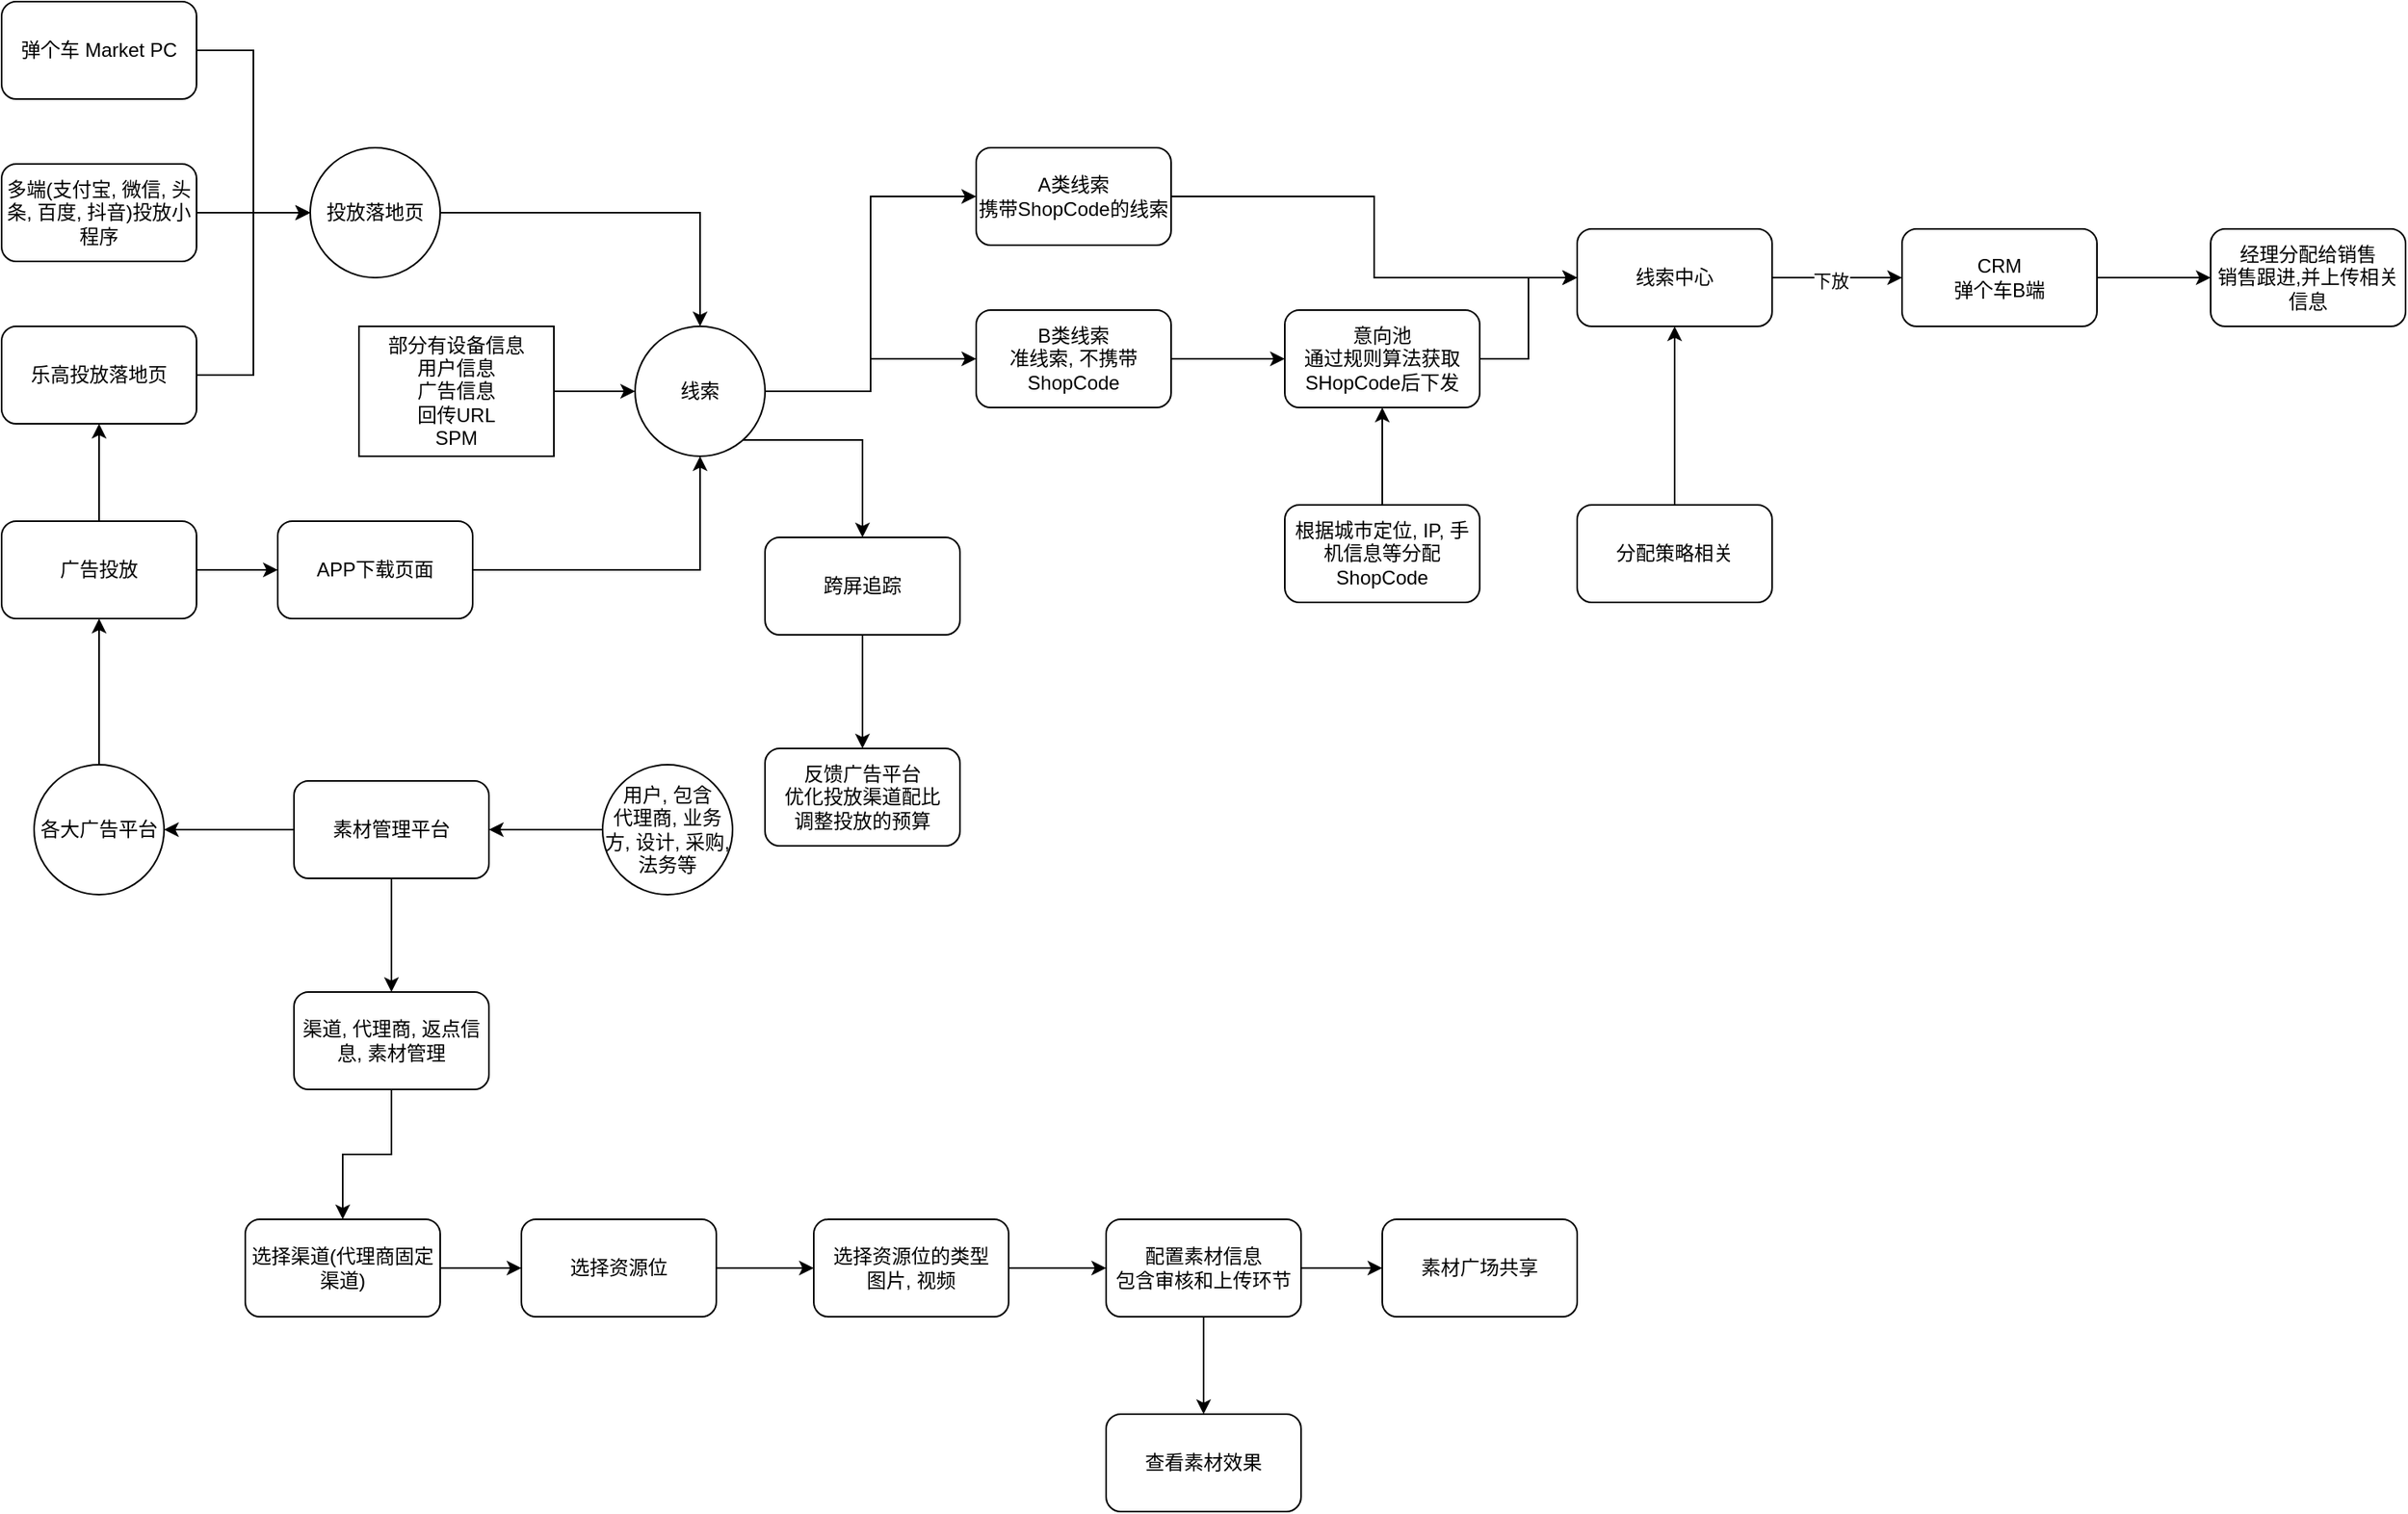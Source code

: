 <mxfile>
    <diagram id="Rt40vJ3veOaqp3E1AP3a" name="第 1 页">
        <mxGraphModel dx="606" dy="799" grid="1" gridSize="10" guides="1" tooltips="1" connect="1" arrows="1" fold="1" page="0" pageScale="1" pageWidth="3300" pageHeight="4681" math="0" shadow="0">
            <root>
                <mxCell id="0"/>
                <mxCell id="1" parent="0"/>
                <mxCell id="17" style="edgeStyle=orthogonalEdgeStyle;rounded=0;orthogonalLoop=1;jettySize=auto;html=1;entryX=0.5;entryY=0;entryDx=0;entryDy=0;" edge="1" parent="1" source="2" target="13">
                    <mxGeometry relative="1" as="geometry"/>
                </mxCell>
                <mxCell id="2" value="投放落地页" style="ellipse;whiteSpace=wrap;html=1;aspect=fixed;" vertex="1" parent="1">
                    <mxGeometry x="190" y="240" width="80" height="80" as="geometry"/>
                </mxCell>
                <mxCell id="6" style="edgeStyle=orthogonalEdgeStyle;rounded=0;orthogonalLoop=1;jettySize=auto;html=1;entryX=0;entryY=0.5;entryDx=0;entryDy=0;" edge="1" parent="1" source="3" target="2">
                    <mxGeometry relative="1" as="geometry"/>
                </mxCell>
                <mxCell id="3" value="弹个车 Market PC" style="rounded=1;whiteSpace=wrap;html=1;" vertex="1" parent="1">
                    <mxGeometry y="150" width="120" height="60" as="geometry"/>
                </mxCell>
                <mxCell id="7" value="" style="edgeStyle=orthogonalEdgeStyle;rounded=0;orthogonalLoop=1;jettySize=auto;html=1;" edge="1" parent="1" source="4" target="2">
                    <mxGeometry relative="1" as="geometry"/>
                </mxCell>
                <mxCell id="4" value="多端(支付宝, 微信, 头条, 百度, 抖音)投放小程序" style="rounded=1;whiteSpace=wrap;html=1;" vertex="1" parent="1">
                    <mxGeometry y="250" width="120" height="60" as="geometry"/>
                </mxCell>
                <mxCell id="8" style="edgeStyle=orthogonalEdgeStyle;rounded=0;orthogonalLoop=1;jettySize=auto;html=1;entryX=0;entryY=0.5;entryDx=0;entryDy=0;" edge="1" parent="1" source="5" target="2">
                    <mxGeometry relative="1" as="geometry"/>
                </mxCell>
                <mxCell id="5" value="乐高投放落地页" style="rounded=1;whiteSpace=wrap;html=1;" vertex="1" parent="1">
                    <mxGeometry y="350" width="120" height="60" as="geometry"/>
                </mxCell>
                <mxCell id="11" style="edgeStyle=orthogonalEdgeStyle;rounded=0;orthogonalLoop=1;jettySize=auto;html=1;entryX=0;entryY=0.5;entryDx=0;entryDy=0;" edge="1" parent="1" source="9" target="10">
                    <mxGeometry relative="1" as="geometry"/>
                </mxCell>
                <mxCell id="16" style="edgeStyle=orthogonalEdgeStyle;rounded=0;orthogonalLoop=1;jettySize=auto;html=1;entryX=0.5;entryY=1;entryDx=0;entryDy=0;" edge="1" parent="1" source="9" target="5">
                    <mxGeometry relative="1" as="geometry"/>
                </mxCell>
                <mxCell id="9" value="广告投放" style="rounded=1;whiteSpace=wrap;html=1;" vertex="1" parent="1">
                    <mxGeometry y="470" width="120" height="60" as="geometry"/>
                </mxCell>
                <mxCell id="19" style="edgeStyle=orthogonalEdgeStyle;rounded=0;orthogonalLoop=1;jettySize=auto;html=1;entryX=0.5;entryY=1;entryDx=0;entryDy=0;" edge="1" parent="1" source="10" target="13">
                    <mxGeometry relative="1" as="geometry"/>
                </mxCell>
                <mxCell id="10" value="APP下载页面" style="rounded=1;whiteSpace=wrap;html=1;" vertex="1" parent="1">
                    <mxGeometry x="170" y="470" width="120" height="60" as="geometry"/>
                </mxCell>
                <mxCell id="23" style="edgeStyle=orthogonalEdgeStyle;rounded=0;orthogonalLoop=1;jettySize=auto;html=1;entryX=0.5;entryY=0;entryDx=0;entryDy=0;" edge="1" parent="1" source="13" target="22">
                    <mxGeometry relative="1" as="geometry">
                        <Array as="points">
                            <mxPoint x="530" y="420"/>
                        </Array>
                    </mxGeometry>
                </mxCell>
                <mxCell id="28" style="edgeStyle=orthogonalEdgeStyle;rounded=0;orthogonalLoop=1;jettySize=auto;html=1;entryX=0;entryY=0.5;entryDx=0;entryDy=0;" edge="1" parent="1" source="13" target="26">
                    <mxGeometry relative="1" as="geometry"/>
                </mxCell>
                <mxCell id="29" style="edgeStyle=orthogonalEdgeStyle;rounded=0;orthogonalLoop=1;jettySize=auto;html=1;entryX=0;entryY=0.5;entryDx=0;entryDy=0;" edge="1" parent="1" source="13" target="27">
                    <mxGeometry relative="1" as="geometry"/>
                </mxCell>
                <mxCell id="13" value="线索" style="ellipse;whiteSpace=wrap;html=1;aspect=fixed;" vertex="1" parent="1">
                    <mxGeometry x="390" y="350" width="80" height="80" as="geometry"/>
                </mxCell>
                <mxCell id="21" value="" style="edgeStyle=orthogonalEdgeStyle;rounded=0;orthogonalLoop=1;jettySize=auto;html=1;" edge="1" parent="1" source="20" target="13">
                    <mxGeometry relative="1" as="geometry"/>
                </mxCell>
                <mxCell id="20" value="部分有设备信息&lt;br&gt;用户信息&lt;br&gt;广告信息&lt;br&gt;回传URL&lt;br&gt;SPM" style="rounded=0;whiteSpace=wrap;html=1;" vertex="1" parent="1">
                    <mxGeometry x="220" y="350" width="120" height="80" as="geometry"/>
                </mxCell>
                <mxCell id="25" value="" style="edgeStyle=orthogonalEdgeStyle;rounded=0;orthogonalLoop=1;jettySize=auto;html=1;" edge="1" parent="1" source="22" target="24">
                    <mxGeometry relative="1" as="geometry"/>
                </mxCell>
                <mxCell id="22" value="跨屏追踪" style="rounded=1;whiteSpace=wrap;html=1;" vertex="1" parent="1">
                    <mxGeometry x="470" y="480" width="120" height="60" as="geometry"/>
                </mxCell>
                <mxCell id="24" value="反馈广告平台&lt;br&gt;优化投放渠道配比&lt;br&gt;调整投放的预算" style="rounded=1;whiteSpace=wrap;html=1;" vertex="1" parent="1">
                    <mxGeometry x="470" y="610" width="120" height="60" as="geometry"/>
                </mxCell>
                <mxCell id="33" style="edgeStyle=orthogonalEdgeStyle;rounded=0;orthogonalLoop=1;jettySize=auto;html=1;entryX=0;entryY=0.5;entryDx=0;entryDy=0;" edge="1" parent="1" source="26" target="32">
                    <mxGeometry relative="1" as="geometry"/>
                </mxCell>
                <mxCell id="26" value="A类线索&lt;br&gt;携带ShopCode的线索" style="rounded=1;whiteSpace=wrap;html=1;" vertex="1" parent="1">
                    <mxGeometry x="600" y="240" width="120" height="60" as="geometry"/>
                </mxCell>
                <mxCell id="31" value="" style="edgeStyle=orthogonalEdgeStyle;rounded=0;orthogonalLoop=1;jettySize=auto;html=1;" edge="1" parent="1" source="27" target="30">
                    <mxGeometry relative="1" as="geometry"/>
                </mxCell>
                <mxCell id="27" value="B类线索&lt;br&gt;准线索, 不携带ShopCode" style="rounded=1;whiteSpace=wrap;html=1;" vertex="1" parent="1">
                    <mxGeometry x="600" y="340" width="120" height="60" as="geometry"/>
                </mxCell>
                <mxCell id="34" style="edgeStyle=orthogonalEdgeStyle;rounded=0;orthogonalLoop=1;jettySize=auto;html=1;entryX=0;entryY=0.5;entryDx=0;entryDy=0;" edge="1" parent="1" source="30" target="32">
                    <mxGeometry relative="1" as="geometry"/>
                </mxCell>
                <mxCell id="30" value="意向池&lt;br&gt;通过规则算法获取SHopCode后下发" style="rounded=1;whiteSpace=wrap;html=1;" vertex="1" parent="1">
                    <mxGeometry x="790" y="340" width="120" height="60" as="geometry"/>
                </mxCell>
                <mxCell id="36" value="" style="edgeStyle=orthogonalEdgeStyle;rounded=0;orthogonalLoop=1;jettySize=auto;html=1;" edge="1" parent="1" source="32" target="35">
                    <mxGeometry relative="1" as="geometry"/>
                </mxCell>
                <mxCell id="37" value="下放" style="edgeLabel;html=1;align=center;verticalAlign=middle;resizable=0;points=[];" vertex="1" connectable="0" parent="36">
                    <mxGeometry x="-0.112" y="-2" relative="1" as="geometry">
                        <mxPoint as="offset"/>
                    </mxGeometry>
                </mxCell>
                <mxCell id="32" value="线索中心" style="rounded=1;whiteSpace=wrap;html=1;" vertex="1" parent="1">
                    <mxGeometry x="970" y="290" width="120" height="60" as="geometry"/>
                </mxCell>
                <mxCell id="39" value="" style="edgeStyle=orthogonalEdgeStyle;rounded=0;orthogonalLoop=1;jettySize=auto;html=1;" edge="1" parent="1" source="35" target="38">
                    <mxGeometry relative="1" as="geometry"/>
                </mxCell>
                <mxCell id="35" value="CRM&lt;br&gt;弹个车B端" style="rounded=1;whiteSpace=wrap;html=1;" vertex="1" parent="1">
                    <mxGeometry x="1170" y="290" width="120" height="60" as="geometry"/>
                </mxCell>
                <mxCell id="38" value="经理分配给销售&lt;br&gt;销售跟进,并上传相关信息" style="rounded=1;whiteSpace=wrap;html=1;" vertex="1" parent="1">
                    <mxGeometry x="1360" y="290" width="120" height="60" as="geometry"/>
                </mxCell>
                <mxCell id="41" value="" style="edgeStyle=orthogonalEdgeStyle;rounded=0;orthogonalLoop=1;jettySize=auto;html=1;" edge="1" parent="1" source="40" target="30">
                    <mxGeometry relative="1" as="geometry"/>
                </mxCell>
                <mxCell id="40" value="根据城市定位, IP, 手机信息等分配ShopCode" style="rounded=1;whiteSpace=wrap;html=1;" vertex="1" parent="1">
                    <mxGeometry x="790" y="460" width="120" height="60" as="geometry"/>
                </mxCell>
                <mxCell id="43" value="" style="edgeStyle=orthogonalEdgeStyle;rounded=0;orthogonalLoop=1;jettySize=auto;html=1;" edge="1" parent="1" source="42" target="32">
                    <mxGeometry relative="1" as="geometry"/>
                </mxCell>
                <mxCell id="42" value="分配策略相关" style="rounded=1;whiteSpace=wrap;html=1;" vertex="1" parent="1">
                    <mxGeometry x="970" y="460" width="120" height="60" as="geometry"/>
                </mxCell>
                <mxCell id="49" value="" style="edgeStyle=orthogonalEdgeStyle;rounded=0;orthogonalLoop=1;jettySize=auto;html=1;" edge="1" parent="1" source="44" target="47">
                    <mxGeometry relative="1" as="geometry"/>
                </mxCell>
                <mxCell id="53" value="" style="edgeStyle=orthogonalEdgeStyle;rounded=0;orthogonalLoop=1;jettySize=auto;html=1;" edge="1" parent="1" source="44" target="52">
                    <mxGeometry relative="1" as="geometry"/>
                </mxCell>
                <mxCell id="44" value="素材管理平台" style="rounded=1;whiteSpace=wrap;html=1;" vertex="1" parent="1">
                    <mxGeometry x="180" y="630" width="120" height="60" as="geometry"/>
                </mxCell>
                <mxCell id="48" value="" style="edgeStyle=orthogonalEdgeStyle;rounded=0;orthogonalLoop=1;jettySize=auto;html=1;" edge="1" parent="1" source="47" target="9">
                    <mxGeometry relative="1" as="geometry"/>
                </mxCell>
                <mxCell id="47" value="各大广告平台" style="ellipse;whiteSpace=wrap;html=1;aspect=fixed;" vertex="1" parent="1">
                    <mxGeometry x="20" y="620" width="80" height="80" as="geometry"/>
                </mxCell>
                <mxCell id="51" value="" style="edgeStyle=orthogonalEdgeStyle;rounded=0;orthogonalLoop=1;jettySize=auto;html=1;" edge="1" parent="1" source="50" target="44">
                    <mxGeometry relative="1" as="geometry"/>
                </mxCell>
                <mxCell id="50" value="用户, 包含&lt;br&gt;代理商, 业务方, 设计, 采购, 法务等" style="ellipse;whiteSpace=wrap;html=1;aspect=fixed;" vertex="1" parent="1">
                    <mxGeometry x="370" y="620" width="80" height="80" as="geometry"/>
                </mxCell>
                <mxCell id="55" style="edgeStyle=orthogonalEdgeStyle;rounded=0;orthogonalLoop=1;jettySize=auto;html=1;" edge="1" parent="1" source="52" target="54">
                    <mxGeometry relative="1" as="geometry"/>
                </mxCell>
                <mxCell id="52" value="渠道, 代理商, 返点信息, 素材管理" style="rounded=1;whiteSpace=wrap;html=1;" vertex="1" parent="1">
                    <mxGeometry x="180" y="760" width="120" height="60" as="geometry"/>
                </mxCell>
                <mxCell id="57" value="" style="edgeStyle=orthogonalEdgeStyle;rounded=0;orthogonalLoop=1;jettySize=auto;html=1;" edge="1" parent="1" source="54" target="56">
                    <mxGeometry relative="1" as="geometry"/>
                </mxCell>
                <mxCell id="54" value="选择渠道(代理商固定渠道)" style="rounded=1;whiteSpace=wrap;html=1;" vertex="1" parent="1">
                    <mxGeometry x="150" y="900" width="120" height="60" as="geometry"/>
                </mxCell>
                <mxCell id="59" value="" style="edgeStyle=orthogonalEdgeStyle;rounded=0;orthogonalLoop=1;jettySize=auto;html=1;" edge="1" parent="1" source="56" target="58">
                    <mxGeometry relative="1" as="geometry"/>
                </mxCell>
                <mxCell id="56" value="选择资源位" style="rounded=1;whiteSpace=wrap;html=1;" vertex="1" parent="1">
                    <mxGeometry x="320" y="900" width="120" height="60" as="geometry"/>
                </mxCell>
                <mxCell id="61" value="" style="edgeStyle=orthogonalEdgeStyle;rounded=0;orthogonalLoop=1;jettySize=auto;html=1;" edge="1" parent="1" source="58" target="60">
                    <mxGeometry relative="1" as="geometry"/>
                </mxCell>
                <mxCell id="58" value="选择资源位的类型&lt;br&gt;图片, 视频" style="rounded=1;whiteSpace=wrap;html=1;" vertex="1" parent="1">
                    <mxGeometry x="500" y="900" width="120" height="60" as="geometry"/>
                </mxCell>
                <mxCell id="63" value="" style="edgeStyle=orthogonalEdgeStyle;rounded=0;orthogonalLoop=1;jettySize=auto;html=1;" edge="1" parent="1" source="60" target="62">
                    <mxGeometry relative="1" as="geometry"/>
                </mxCell>
                <mxCell id="65" value="" style="edgeStyle=orthogonalEdgeStyle;rounded=0;orthogonalLoop=1;jettySize=auto;html=1;" edge="1" parent="1" source="60" target="64">
                    <mxGeometry relative="1" as="geometry"/>
                </mxCell>
                <mxCell id="60" value="配置素材信息&lt;br&gt;包含审核和上传环节" style="rounded=1;whiteSpace=wrap;html=1;" vertex="1" parent="1">
                    <mxGeometry x="680" y="900" width="120" height="60" as="geometry"/>
                </mxCell>
                <mxCell id="62" value="素材广场共享" style="rounded=1;whiteSpace=wrap;html=1;" vertex="1" parent="1">
                    <mxGeometry x="850" y="900" width="120" height="60" as="geometry"/>
                </mxCell>
                <mxCell id="64" value="查看素材效果" style="rounded=1;whiteSpace=wrap;html=1;" vertex="1" parent="1">
                    <mxGeometry x="680" y="1020" width="120" height="60" as="geometry"/>
                </mxCell>
            </root>
        </mxGraphModel>
    </diagram>
</mxfile>